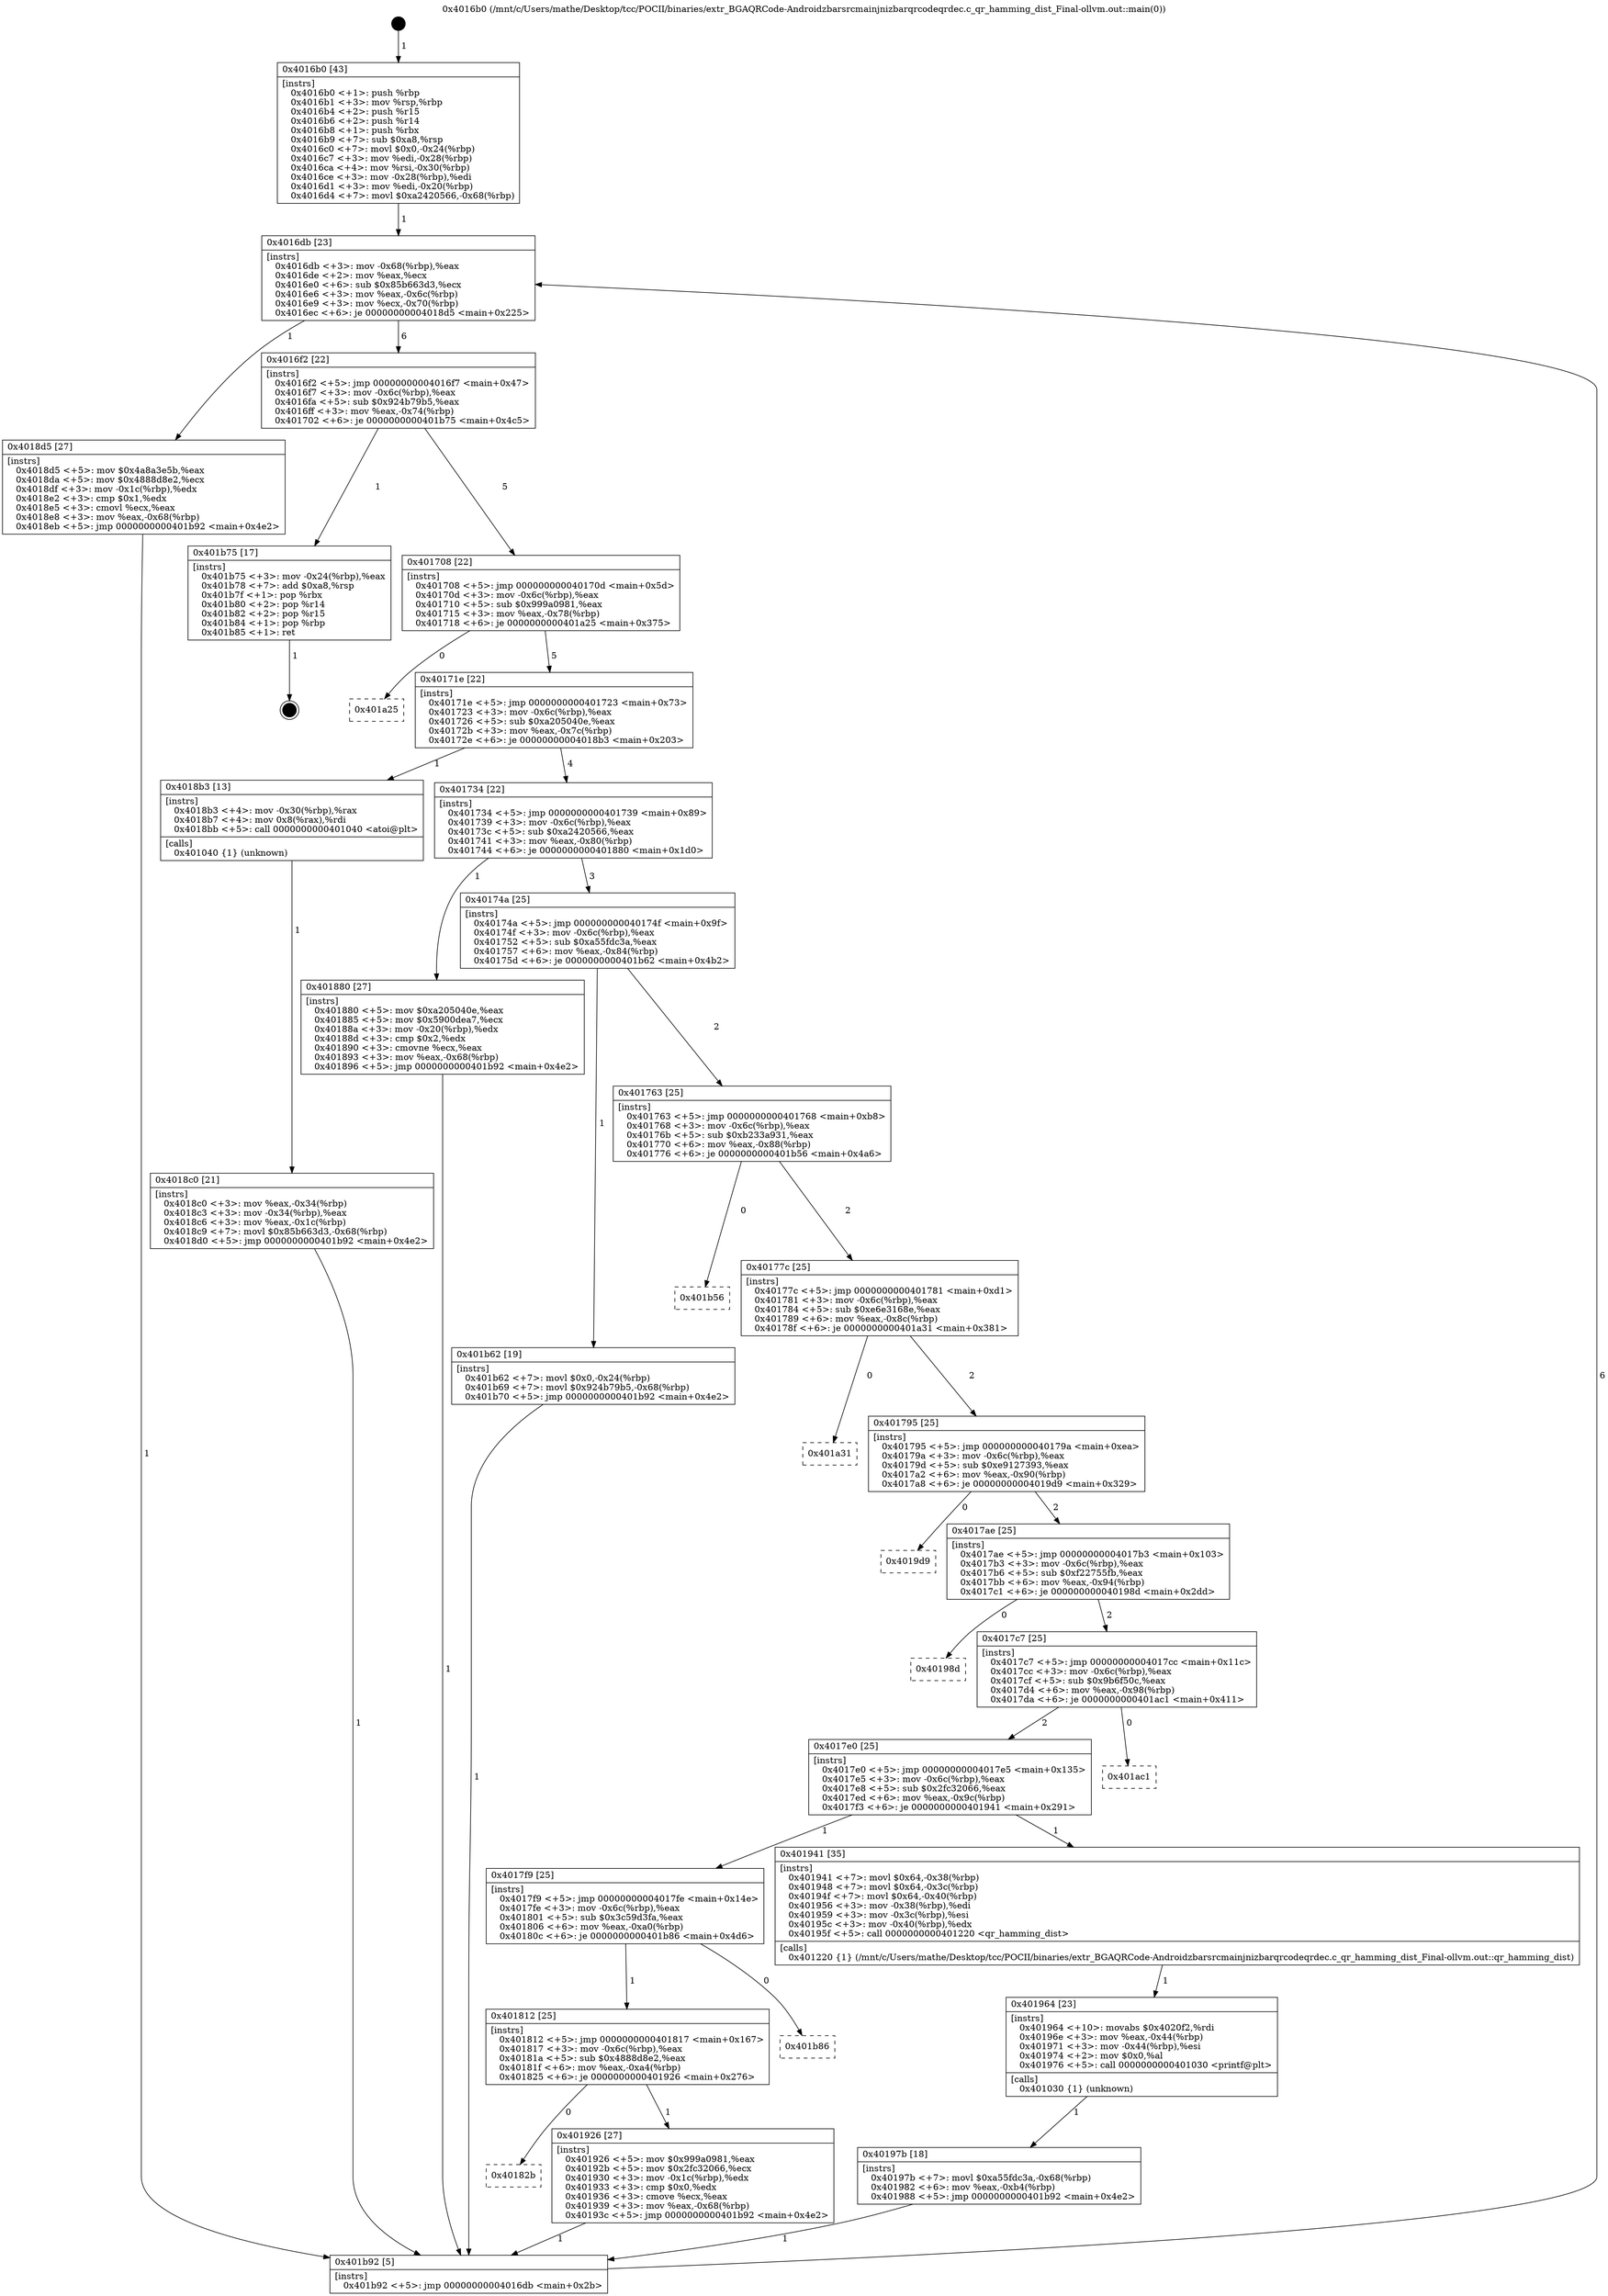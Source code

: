 digraph "0x4016b0" {
  label = "0x4016b0 (/mnt/c/Users/mathe/Desktop/tcc/POCII/binaries/extr_BGAQRCode-Androidzbarsrcmainjnizbarqrcodeqrdec.c_qr_hamming_dist_Final-ollvm.out::main(0))"
  labelloc = "t"
  node[shape=record]

  Entry [label="",width=0.3,height=0.3,shape=circle,fillcolor=black,style=filled]
  "0x4016db" [label="{
     0x4016db [23]\l
     | [instrs]\l
     &nbsp;&nbsp;0x4016db \<+3\>: mov -0x68(%rbp),%eax\l
     &nbsp;&nbsp;0x4016de \<+2\>: mov %eax,%ecx\l
     &nbsp;&nbsp;0x4016e0 \<+6\>: sub $0x85b663d3,%ecx\l
     &nbsp;&nbsp;0x4016e6 \<+3\>: mov %eax,-0x6c(%rbp)\l
     &nbsp;&nbsp;0x4016e9 \<+3\>: mov %ecx,-0x70(%rbp)\l
     &nbsp;&nbsp;0x4016ec \<+6\>: je 00000000004018d5 \<main+0x225\>\l
  }"]
  "0x4018d5" [label="{
     0x4018d5 [27]\l
     | [instrs]\l
     &nbsp;&nbsp;0x4018d5 \<+5\>: mov $0x4a8a3e5b,%eax\l
     &nbsp;&nbsp;0x4018da \<+5\>: mov $0x4888d8e2,%ecx\l
     &nbsp;&nbsp;0x4018df \<+3\>: mov -0x1c(%rbp),%edx\l
     &nbsp;&nbsp;0x4018e2 \<+3\>: cmp $0x1,%edx\l
     &nbsp;&nbsp;0x4018e5 \<+3\>: cmovl %ecx,%eax\l
     &nbsp;&nbsp;0x4018e8 \<+3\>: mov %eax,-0x68(%rbp)\l
     &nbsp;&nbsp;0x4018eb \<+5\>: jmp 0000000000401b92 \<main+0x4e2\>\l
  }"]
  "0x4016f2" [label="{
     0x4016f2 [22]\l
     | [instrs]\l
     &nbsp;&nbsp;0x4016f2 \<+5\>: jmp 00000000004016f7 \<main+0x47\>\l
     &nbsp;&nbsp;0x4016f7 \<+3\>: mov -0x6c(%rbp),%eax\l
     &nbsp;&nbsp;0x4016fa \<+5\>: sub $0x924b79b5,%eax\l
     &nbsp;&nbsp;0x4016ff \<+3\>: mov %eax,-0x74(%rbp)\l
     &nbsp;&nbsp;0x401702 \<+6\>: je 0000000000401b75 \<main+0x4c5\>\l
  }"]
  Exit [label="",width=0.3,height=0.3,shape=circle,fillcolor=black,style=filled,peripheries=2]
  "0x401b75" [label="{
     0x401b75 [17]\l
     | [instrs]\l
     &nbsp;&nbsp;0x401b75 \<+3\>: mov -0x24(%rbp),%eax\l
     &nbsp;&nbsp;0x401b78 \<+7\>: add $0xa8,%rsp\l
     &nbsp;&nbsp;0x401b7f \<+1\>: pop %rbx\l
     &nbsp;&nbsp;0x401b80 \<+2\>: pop %r14\l
     &nbsp;&nbsp;0x401b82 \<+2\>: pop %r15\l
     &nbsp;&nbsp;0x401b84 \<+1\>: pop %rbp\l
     &nbsp;&nbsp;0x401b85 \<+1\>: ret\l
  }"]
  "0x401708" [label="{
     0x401708 [22]\l
     | [instrs]\l
     &nbsp;&nbsp;0x401708 \<+5\>: jmp 000000000040170d \<main+0x5d\>\l
     &nbsp;&nbsp;0x40170d \<+3\>: mov -0x6c(%rbp),%eax\l
     &nbsp;&nbsp;0x401710 \<+5\>: sub $0x999a0981,%eax\l
     &nbsp;&nbsp;0x401715 \<+3\>: mov %eax,-0x78(%rbp)\l
     &nbsp;&nbsp;0x401718 \<+6\>: je 0000000000401a25 \<main+0x375\>\l
  }"]
  "0x40197b" [label="{
     0x40197b [18]\l
     | [instrs]\l
     &nbsp;&nbsp;0x40197b \<+7\>: movl $0xa55fdc3a,-0x68(%rbp)\l
     &nbsp;&nbsp;0x401982 \<+6\>: mov %eax,-0xb4(%rbp)\l
     &nbsp;&nbsp;0x401988 \<+5\>: jmp 0000000000401b92 \<main+0x4e2\>\l
  }"]
  "0x401a25" [label="{
     0x401a25\l
  }", style=dashed]
  "0x40171e" [label="{
     0x40171e [22]\l
     | [instrs]\l
     &nbsp;&nbsp;0x40171e \<+5\>: jmp 0000000000401723 \<main+0x73\>\l
     &nbsp;&nbsp;0x401723 \<+3\>: mov -0x6c(%rbp),%eax\l
     &nbsp;&nbsp;0x401726 \<+5\>: sub $0xa205040e,%eax\l
     &nbsp;&nbsp;0x40172b \<+3\>: mov %eax,-0x7c(%rbp)\l
     &nbsp;&nbsp;0x40172e \<+6\>: je 00000000004018b3 \<main+0x203\>\l
  }"]
  "0x401964" [label="{
     0x401964 [23]\l
     | [instrs]\l
     &nbsp;&nbsp;0x401964 \<+10\>: movabs $0x4020f2,%rdi\l
     &nbsp;&nbsp;0x40196e \<+3\>: mov %eax,-0x44(%rbp)\l
     &nbsp;&nbsp;0x401971 \<+3\>: mov -0x44(%rbp),%esi\l
     &nbsp;&nbsp;0x401974 \<+2\>: mov $0x0,%al\l
     &nbsp;&nbsp;0x401976 \<+5\>: call 0000000000401030 \<printf@plt\>\l
     | [calls]\l
     &nbsp;&nbsp;0x401030 \{1\} (unknown)\l
  }"]
  "0x4018b3" [label="{
     0x4018b3 [13]\l
     | [instrs]\l
     &nbsp;&nbsp;0x4018b3 \<+4\>: mov -0x30(%rbp),%rax\l
     &nbsp;&nbsp;0x4018b7 \<+4\>: mov 0x8(%rax),%rdi\l
     &nbsp;&nbsp;0x4018bb \<+5\>: call 0000000000401040 \<atoi@plt\>\l
     | [calls]\l
     &nbsp;&nbsp;0x401040 \{1\} (unknown)\l
  }"]
  "0x401734" [label="{
     0x401734 [22]\l
     | [instrs]\l
     &nbsp;&nbsp;0x401734 \<+5\>: jmp 0000000000401739 \<main+0x89\>\l
     &nbsp;&nbsp;0x401739 \<+3\>: mov -0x6c(%rbp),%eax\l
     &nbsp;&nbsp;0x40173c \<+5\>: sub $0xa2420566,%eax\l
     &nbsp;&nbsp;0x401741 \<+3\>: mov %eax,-0x80(%rbp)\l
     &nbsp;&nbsp;0x401744 \<+6\>: je 0000000000401880 \<main+0x1d0\>\l
  }"]
  "0x40182b" [label="{
     0x40182b\l
  }", style=dashed]
  "0x401880" [label="{
     0x401880 [27]\l
     | [instrs]\l
     &nbsp;&nbsp;0x401880 \<+5\>: mov $0xa205040e,%eax\l
     &nbsp;&nbsp;0x401885 \<+5\>: mov $0x5900dea7,%ecx\l
     &nbsp;&nbsp;0x40188a \<+3\>: mov -0x20(%rbp),%edx\l
     &nbsp;&nbsp;0x40188d \<+3\>: cmp $0x2,%edx\l
     &nbsp;&nbsp;0x401890 \<+3\>: cmovne %ecx,%eax\l
     &nbsp;&nbsp;0x401893 \<+3\>: mov %eax,-0x68(%rbp)\l
     &nbsp;&nbsp;0x401896 \<+5\>: jmp 0000000000401b92 \<main+0x4e2\>\l
  }"]
  "0x40174a" [label="{
     0x40174a [25]\l
     | [instrs]\l
     &nbsp;&nbsp;0x40174a \<+5\>: jmp 000000000040174f \<main+0x9f\>\l
     &nbsp;&nbsp;0x40174f \<+3\>: mov -0x6c(%rbp),%eax\l
     &nbsp;&nbsp;0x401752 \<+5\>: sub $0xa55fdc3a,%eax\l
     &nbsp;&nbsp;0x401757 \<+6\>: mov %eax,-0x84(%rbp)\l
     &nbsp;&nbsp;0x40175d \<+6\>: je 0000000000401b62 \<main+0x4b2\>\l
  }"]
  "0x401b92" [label="{
     0x401b92 [5]\l
     | [instrs]\l
     &nbsp;&nbsp;0x401b92 \<+5\>: jmp 00000000004016db \<main+0x2b\>\l
  }"]
  "0x4016b0" [label="{
     0x4016b0 [43]\l
     | [instrs]\l
     &nbsp;&nbsp;0x4016b0 \<+1\>: push %rbp\l
     &nbsp;&nbsp;0x4016b1 \<+3\>: mov %rsp,%rbp\l
     &nbsp;&nbsp;0x4016b4 \<+2\>: push %r15\l
     &nbsp;&nbsp;0x4016b6 \<+2\>: push %r14\l
     &nbsp;&nbsp;0x4016b8 \<+1\>: push %rbx\l
     &nbsp;&nbsp;0x4016b9 \<+7\>: sub $0xa8,%rsp\l
     &nbsp;&nbsp;0x4016c0 \<+7\>: movl $0x0,-0x24(%rbp)\l
     &nbsp;&nbsp;0x4016c7 \<+3\>: mov %edi,-0x28(%rbp)\l
     &nbsp;&nbsp;0x4016ca \<+4\>: mov %rsi,-0x30(%rbp)\l
     &nbsp;&nbsp;0x4016ce \<+3\>: mov -0x28(%rbp),%edi\l
     &nbsp;&nbsp;0x4016d1 \<+3\>: mov %edi,-0x20(%rbp)\l
     &nbsp;&nbsp;0x4016d4 \<+7\>: movl $0xa2420566,-0x68(%rbp)\l
  }"]
  "0x4018c0" [label="{
     0x4018c0 [21]\l
     | [instrs]\l
     &nbsp;&nbsp;0x4018c0 \<+3\>: mov %eax,-0x34(%rbp)\l
     &nbsp;&nbsp;0x4018c3 \<+3\>: mov -0x34(%rbp),%eax\l
     &nbsp;&nbsp;0x4018c6 \<+3\>: mov %eax,-0x1c(%rbp)\l
     &nbsp;&nbsp;0x4018c9 \<+7\>: movl $0x85b663d3,-0x68(%rbp)\l
     &nbsp;&nbsp;0x4018d0 \<+5\>: jmp 0000000000401b92 \<main+0x4e2\>\l
  }"]
  "0x401926" [label="{
     0x401926 [27]\l
     | [instrs]\l
     &nbsp;&nbsp;0x401926 \<+5\>: mov $0x999a0981,%eax\l
     &nbsp;&nbsp;0x40192b \<+5\>: mov $0x2fc32066,%ecx\l
     &nbsp;&nbsp;0x401930 \<+3\>: mov -0x1c(%rbp),%edx\l
     &nbsp;&nbsp;0x401933 \<+3\>: cmp $0x0,%edx\l
     &nbsp;&nbsp;0x401936 \<+3\>: cmove %ecx,%eax\l
     &nbsp;&nbsp;0x401939 \<+3\>: mov %eax,-0x68(%rbp)\l
     &nbsp;&nbsp;0x40193c \<+5\>: jmp 0000000000401b92 \<main+0x4e2\>\l
  }"]
  "0x401b62" [label="{
     0x401b62 [19]\l
     | [instrs]\l
     &nbsp;&nbsp;0x401b62 \<+7\>: movl $0x0,-0x24(%rbp)\l
     &nbsp;&nbsp;0x401b69 \<+7\>: movl $0x924b79b5,-0x68(%rbp)\l
     &nbsp;&nbsp;0x401b70 \<+5\>: jmp 0000000000401b92 \<main+0x4e2\>\l
  }"]
  "0x401763" [label="{
     0x401763 [25]\l
     | [instrs]\l
     &nbsp;&nbsp;0x401763 \<+5\>: jmp 0000000000401768 \<main+0xb8\>\l
     &nbsp;&nbsp;0x401768 \<+3\>: mov -0x6c(%rbp),%eax\l
     &nbsp;&nbsp;0x40176b \<+5\>: sub $0xb233a931,%eax\l
     &nbsp;&nbsp;0x401770 \<+6\>: mov %eax,-0x88(%rbp)\l
     &nbsp;&nbsp;0x401776 \<+6\>: je 0000000000401b56 \<main+0x4a6\>\l
  }"]
  "0x401812" [label="{
     0x401812 [25]\l
     | [instrs]\l
     &nbsp;&nbsp;0x401812 \<+5\>: jmp 0000000000401817 \<main+0x167\>\l
     &nbsp;&nbsp;0x401817 \<+3\>: mov -0x6c(%rbp),%eax\l
     &nbsp;&nbsp;0x40181a \<+5\>: sub $0x4888d8e2,%eax\l
     &nbsp;&nbsp;0x40181f \<+6\>: mov %eax,-0xa4(%rbp)\l
     &nbsp;&nbsp;0x401825 \<+6\>: je 0000000000401926 \<main+0x276\>\l
  }"]
  "0x401b56" [label="{
     0x401b56\l
  }", style=dashed]
  "0x40177c" [label="{
     0x40177c [25]\l
     | [instrs]\l
     &nbsp;&nbsp;0x40177c \<+5\>: jmp 0000000000401781 \<main+0xd1\>\l
     &nbsp;&nbsp;0x401781 \<+3\>: mov -0x6c(%rbp),%eax\l
     &nbsp;&nbsp;0x401784 \<+5\>: sub $0xe6e3168e,%eax\l
     &nbsp;&nbsp;0x401789 \<+6\>: mov %eax,-0x8c(%rbp)\l
     &nbsp;&nbsp;0x40178f \<+6\>: je 0000000000401a31 \<main+0x381\>\l
  }"]
  "0x401b86" [label="{
     0x401b86\l
  }", style=dashed]
  "0x401a31" [label="{
     0x401a31\l
  }", style=dashed]
  "0x401795" [label="{
     0x401795 [25]\l
     | [instrs]\l
     &nbsp;&nbsp;0x401795 \<+5\>: jmp 000000000040179a \<main+0xea\>\l
     &nbsp;&nbsp;0x40179a \<+3\>: mov -0x6c(%rbp),%eax\l
     &nbsp;&nbsp;0x40179d \<+5\>: sub $0xe9127393,%eax\l
     &nbsp;&nbsp;0x4017a2 \<+6\>: mov %eax,-0x90(%rbp)\l
     &nbsp;&nbsp;0x4017a8 \<+6\>: je 00000000004019d9 \<main+0x329\>\l
  }"]
  "0x4017f9" [label="{
     0x4017f9 [25]\l
     | [instrs]\l
     &nbsp;&nbsp;0x4017f9 \<+5\>: jmp 00000000004017fe \<main+0x14e\>\l
     &nbsp;&nbsp;0x4017fe \<+3\>: mov -0x6c(%rbp),%eax\l
     &nbsp;&nbsp;0x401801 \<+5\>: sub $0x3c59d3fa,%eax\l
     &nbsp;&nbsp;0x401806 \<+6\>: mov %eax,-0xa0(%rbp)\l
     &nbsp;&nbsp;0x40180c \<+6\>: je 0000000000401b86 \<main+0x4d6\>\l
  }"]
  "0x4019d9" [label="{
     0x4019d9\l
  }", style=dashed]
  "0x4017ae" [label="{
     0x4017ae [25]\l
     | [instrs]\l
     &nbsp;&nbsp;0x4017ae \<+5\>: jmp 00000000004017b3 \<main+0x103\>\l
     &nbsp;&nbsp;0x4017b3 \<+3\>: mov -0x6c(%rbp),%eax\l
     &nbsp;&nbsp;0x4017b6 \<+5\>: sub $0xf22755fb,%eax\l
     &nbsp;&nbsp;0x4017bb \<+6\>: mov %eax,-0x94(%rbp)\l
     &nbsp;&nbsp;0x4017c1 \<+6\>: je 000000000040198d \<main+0x2dd\>\l
  }"]
  "0x401941" [label="{
     0x401941 [35]\l
     | [instrs]\l
     &nbsp;&nbsp;0x401941 \<+7\>: movl $0x64,-0x38(%rbp)\l
     &nbsp;&nbsp;0x401948 \<+7\>: movl $0x64,-0x3c(%rbp)\l
     &nbsp;&nbsp;0x40194f \<+7\>: movl $0x64,-0x40(%rbp)\l
     &nbsp;&nbsp;0x401956 \<+3\>: mov -0x38(%rbp),%edi\l
     &nbsp;&nbsp;0x401959 \<+3\>: mov -0x3c(%rbp),%esi\l
     &nbsp;&nbsp;0x40195c \<+3\>: mov -0x40(%rbp),%edx\l
     &nbsp;&nbsp;0x40195f \<+5\>: call 0000000000401220 \<qr_hamming_dist\>\l
     | [calls]\l
     &nbsp;&nbsp;0x401220 \{1\} (/mnt/c/Users/mathe/Desktop/tcc/POCII/binaries/extr_BGAQRCode-Androidzbarsrcmainjnizbarqrcodeqrdec.c_qr_hamming_dist_Final-ollvm.out::qr_hamming_dist)\l
  }"]
  "0x40198d" [label="{
     0x40198d\l
  }", style=dashed]
  "0x4017c7" [label="{
     0x4017c7 [25]\l
     | [instrs]\l
     &nbsp;&nbsp;0x4017c7 \<+5\>: jmp 00000000004017cc \<main+0x11c\>\l
     &nbsp;&nbsp;0x4017cc \<+3\>: mov -0x6c(%rbp),%eax\l
     &nbsp;&nbsp;0x4017cf \<+5\>: sub $0x9b6f50c,%eax\l
     &nbsp;&nbsp;0x4017d4 \<+6\>: mov %eax,-0x98(%rbp)\l
     &nbsp;&nbsp;0x4017da \<+6\>: je 0000000000401ac1 \<main+0x411\>\l
  }"]
  "0x4017e0" [label="{
     0x4017e0 [25]\l
     | [instrs]\l
     &nbsp;&nbsp;0x4017e0 \<+5\>: jmp 00000000004017e5 \<main+0x135\>\l
     &nbsp;&nbsp;0x4017e5 \<+3\>: mov -0x6c(%rbp),%eax\l
     &nbsp;&nbsp;0x4017e8 \<+5\>: sub $0x2fc32066,%eax\l
     &nbsp;&nbsp;0x4017ed \<+6\>: mov %eax,-0x9c(%rbp)\l
     &nbsp;&nbsp;0x4017f3 \<+6\>: je 0000000000401941 \<main+0x291\>\l
  }"]
  "0x401ac1" [label="{
     0x401ac1\l
  }", style=dashed]
  Entry -> "0x4016b0" [label=" 1"]
  "0x4016db" -> "0x4018d5" [label=" 1"]
  "0x4016db" -> "0x4016f2" [label=" 6"]
  "0x401b75" -> Exit [label=" 1"]
  "0x4016f2" -> "0x401b75" [label=" 1"]
  "0x4016f2" -> "0x401708" [label=" 5"]
  "0x401b62" -> "0x401b92" [label=" 1"]
  "0x401708" -> "0x401a25" [label=" 0"]
  "0x401708" -> "0x40171e" [label=" 5"]
  "0x40197b" -> "0x401b92" [label=" 1"]
  "0x40171e" -> "0x4018b3" [label=" 1"]
  "0x40171e" -> "0x401734" [label=" 4"]
  "0x401964" -> "0x40197b" [label=" 1"]
  "0x401734" -> "0x401880" [label=" 1"]
  "0x401734" -> "0x40174a" [label=" 3"]
  "0x401880" -> "0x401b92" [label=" 1"]
  "0x4016b0" -> "0x4016db" [label=" 1"]
  "0x401b92" -> "0x4016db" [label=" 6"]
  "0x4018b3" -> "0x4018c0" [label=" 1"]
  "0x4018c0" -> "0x401b92" [label=" 1"]
  "0x4018d5" -> "0x401b92" [label=" 1"]
  "0x401941" -> "0x401964" [label=" 1"]
  "0x40174a" -> "0x401b62" [label=" 1"]
  "0x40174a" -> "0x401763" [label=" 2"]
  "0x401926" -> "0x401b92" [label=" 1"]
  "0x401763" -> "0x401b56" [label=" 0"]
  "0x401763" -> "0x40177c" [label=" 2"]
  "0x401812" -> "0x401926" [label=" 1"]
  "0x40177c" -> "0x401a31" [label=" 0"]
  "0x40177c" -> "0x401795" [label=" 2"]
  "0x401812" -> "0x40182b" [label=" 0"]
  "0x401795" -> "0x4019d9" [label=" 0"]
  "0x401795" -> "0x4017ae" [label=" 2"]
  "0x4017f9" -> "0x401b86" [label=" 0"]
  "0x4017ae" -> "0x40198d" [label=" 0"]
  "0x4017ae" -> "0x4017c7" [label=" 2"]
  "0x4017f9" -> "0x401812" [label=" 1"]
  "0x4017c7" -> "0x401ac1" [label=" 0"]
  "0x4017c7" -> "0x4017e0" [label=" 2"]
  "0x4017e0" -> "0x4017f9" [label=" 1"]
  "0x4017e0" -> "0x401941" [label=" 1"]
}
